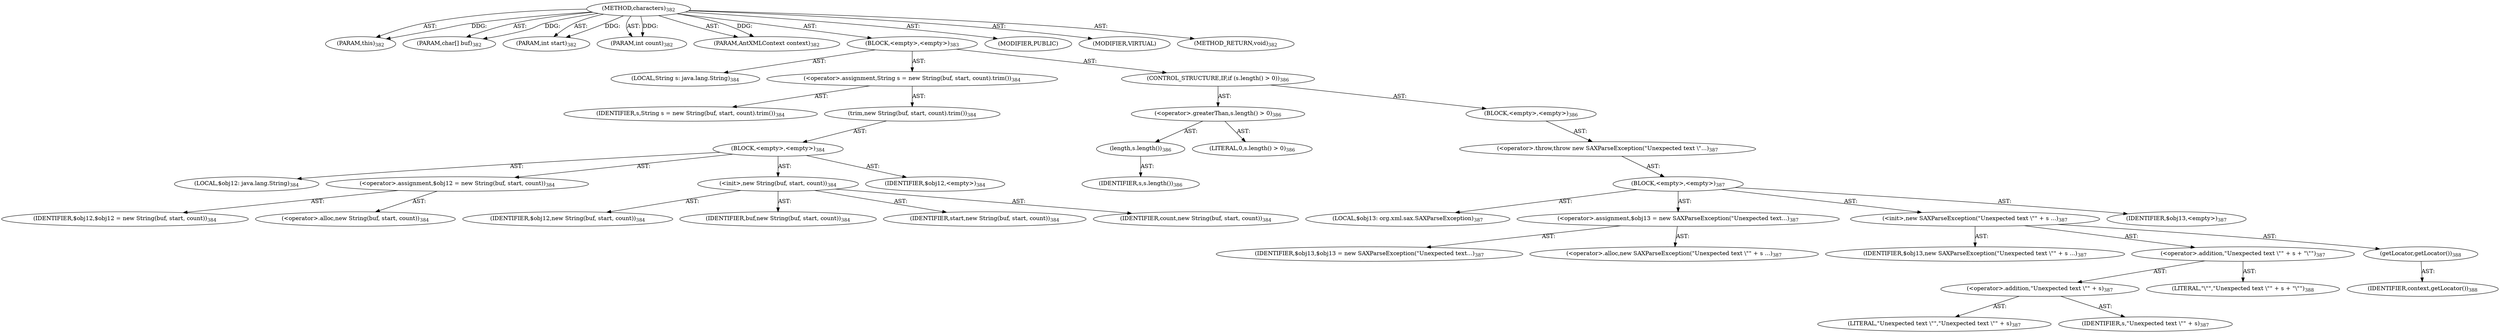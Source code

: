 digraph "characters" {  
"111669149703" [label = <(METHOD,characters)<SUB>382</SUB>> ]
"115964117024" [label = <(PARAM,this)<SUB>382</SUB>> ]
"115964117025" [label = <(PARAM,char[] buf)<SUB>382</SUB>> ]
"115964117026" [label = <(PARAM,int start)<SUB>382</SUB>> ]
"115964117027" [label = <(PARAM,int count)<SUB>382</SUB>> ]
"115964117028" [label = <(PARAM,AntXMLContext context)<SUB>382</SUB>> ]
"25769803822" [label = <(BLOCK,&lt;empty&gt;,&lt;empty&gt;)<SUB>383</SUB>> ]
"94489280543" [label = <(LOCAL,String s: java.lang.String)<SUB>384</SUB>> ]
"30064771267" [label = <(&lt;operator&gt;.assignment,String s = new String(buf, start, count).trim())<SUB>384</SUB>> ]
"68719476922" [label = <(IDENTIFIER,s,String s = new String(buf, start, count).trim())<SUB>384</SUB>> ]
"30064771268" [label = <(trim,new String(buf, start, count).trim())<SUB>384</SUB>> ]
"25769803823" [label = <(BLOCK,&lt;empty&gt;,&lt;empty&gt;)<SUB>384</SUB>> ]
"94489280544" [label = <(LOCAL,$obj12: java.lang.String)<SUB>384</SUB>> ]
"30064771269" [label = <(&lt;operator&gt;.assignment,$obj12 = new String(buf, start, count))<SUB>384</SUB>> ]
"68719476923" [label = <(IDENTIFIER,$obj12,$obj12 = new String(buf, start, count))<SUB>384</SUB>> ]
"30064771270" [label = <(&lt;operator&gt;.alloc,new String(buf, start, count))<SUB>384</SUB>> ]
"30064771271" [label = <(&lt;init&gt;,new String(buf, start, count))<SUB>384</SUB>> ]
"68719476924" [label = <(IDENTIFIER,$obj12,new String(buf, start, count))<SUB>384</SUB>> ]
"68719476925" [label = <(IDENTIFIER,buf,new String(buf, start, count))<SUB>384</SUB>> ]
"68719476926" [label = <(IDENTIFIER,start,new String(buf, start, count))<SUB>384</SUB>> ]
"68719476927" [label = <(IDENTIFIER,count,new String(buf, start, count))<SUB>384</SUB>> ]
"68719476928" [label = <(IDENTIFIER,$obj12,&lt;empty&gt;)<SUB>384</SUB>> ]
"47244640283" [label = <(CONTROL_STRUCTURE,IF,if (s.length() &gt; 0))<SUB>386</SUB>> ]
"30064771272" [label = <(&lt;operator&gt;.greaterThan,s.length() &gt; 0)<SUB>386</SUB>> ]
"30064771273" [label = <(length,s.length())<SUB>386</SUB>> ]
"68719476929" [label = <(IDENTIFIER,s,s.length())<SUB>386</SUB>> ]
"90194313249" [label = <(LITERAL,0,s.length() &gt; 0)<SUB>386</SUB>> ]
"25769803824" [label = <(BLOCK,&lt;empty&gt;,&lt;empty&gt;)<SUB>386</SUB>> ]
"30064771274" [label = <(&lt;operator&gt;.throw,throw new SAXParseException(&quot;Unexpected text \&quot;...)<SUB>387</SUB>> ]
"25769803825" [label = <(BLOCK,&lt;empty&gt;,&lt;empty&gt;)<SUB>387</SUB>> ]
"94489280545" [label = <(LOCAL,$obj13: org.xml.sax.SAXParseException)<SUB>387</SUB>> ]
"30064771275" [label = <(&lt;operator&gt;.assignment,$obj13 = new SAXParseException(&quot;Unexpected text...)<SUB>387</SUB>> ]
"68719476930" [label = <(IDENTIFIER,$obj13,$obj13 = new SAXParseException(&quot;Unexpected text...)<SUB>387</SUB>> ]
"30064771276" [label = <(&lt;operator&gt;.alloc,new SAXParseException(&quot;Unexpected text \&quot;&quot; + s ...)<SUB>387</SUB>> ]
"30064771277" [label = <(&lt;init&gt;,new SAXParseException(&quot;Unexpected text \&quot;&quot; + s ...)<SUB>387</SUB>> ]
"68719476931" [label = <(IDENTIFIER,$obj13,new SAXParseException(&quot;Unexpected text \&quot;&quot; + s ...)<SUB>387</SUB>> ]
"30064771278" [label = <(&lt;operator&gt;.addition,&quot;Unexpected text \&quot;&quot; + s + &quot;\&quot;&quot;)<SUB>387</SUB>> ]
"30064771279" [label = <(&lt;operator&gt;.addition,&quot;Unexpected text \&quot;&quot; + s)<SUB>387</SUB>> ]
"90194313250" [label = <(LITERAL,&quot;Unexpected text \&quot;&quot;,&quot;Unexpected text \&quot;&quot; + s)<SUB>387</SUB>> ]
"68719476932" [label = <(IDENTIFIER,s,&quot;Unexpected text \&quot;&quot; + s)<SUB>387</SUB>> ]
"90194313251" [label = <(LITERAL,&quot;\&quot;&quot;,&quot;Unexpected text \&quot;&quot; + s + &quot;\&quot;&quot;)<SUB>388</SUB>> ]
"30064771280" [label = <(getLocator,getLocator())<SUB>388</SUB>> ]
"68719476933" [label = <(IDENTIFIER,context,getLocator())<SUB>388</SUB>> ]
"68719476934" [label = <(IDENTIFIER,$obj13,&lt;empty&gt;)<SUB>387</SUB>> ]
"133143986200" [label = <(MODIFIER,PUBLIC)> ]
"133143986201" [label = <(MODIFIER,VIRTUAL)> ]
"128849018887" [label = <(METHOD_RETURN,void)<SUB>382</SUB>> ]
  "111669149703" -> "115964117024"  [ label = "AST: "] 
  "111669149703" -> "115964117025"  [ label = "AST: "] 
  "111669149703" -> "115964117026"  [ label = "AST: "] 
  "111669149703" -> "115964117027"  [ label = "AST: "] 
  "111669149703" -> "115964117028"  [ label = "AST: "] 
  "111669149703" -> "25769803822"  [ label = "AST: "] 
  "111669149703" -> "133143986200"  [ label = "AST: "] 
  "111669149703" -> "133143986201"  [ label = "AST: "] 
  "111669149703" -> "128849018887"  [ label = "AST: "] 
  "25769803822" -> "94489280543"  [ label = "AST: "] 
  "25769803822" -> "30064771267"  [ label = "AST: "] 
  "25769803822" -> "47244640283"  [ label = "AST: "] 
  "30064771267" -> "68719476922"  [ label = "AST: "] 
  "30064771267" -> "30064771268"  [ label = "AST: "] 
  "30064771268" -> "25769803823"  [ label = "AST: "] 
  "25769803823" -> "94489280544"  [ label = "AST: "] 
  "25769803823" -> "30064771269"  [ label = "AST: "] 
  "25769803823" -> "30064771271"  [ label = "AST: "] 
  "25769803823" -> "68719476928"  [ label = "AST: "] 
  "30064771269" -> "68719476923"  [ label = "AST: "] 
  "30064771269" -> "30064771270"  [ label = "AST: "] 
  "30064771271" -> "68719476924"  [ label = "AST: "] 
  "30064771271" -> "68719476925"  [ label = "AST: "] 
  "30064771271" -> "68719476926"  [ label = "AST: "] 
  "30064771271" -> "68719476927"  [ label = "AST: "] 
  "47244640283" -> "30064771272"  [ label = "AST: "] 
  "47244640283" -> "25769803824"  [ label = "AST: "] 
  "30064771272" -> "30064771273"  [ label = "AST: "] 
  "30064771272" -> "90194313249"  [ label = "AST: "] 
  "30064771273" -> "68719476929"  [ label = "AST: "] 
  "25769803824" -> "30064771274"  [ label = "AST: "] 
  "30064771274" -> "25769803825"  [ label = "AST: "] 
  "25769803825" -> "94489280545"  [ label = "AST: "] 
  "25769803825" -> "30064771275"  [ label = "AST: "] 
  "25769803825" -> "30064771277"  [ label = "AST: "] 
  "25769803825" -> "68719476934"  [ label = "AST: "] 
  "30064771275" -> "68719476930"  [ label = "AST: "] 
  "30064771275" -> "30064771276"  [ label = "AST: "] 
  "30064771277" -> "68719476931"  [ label = "AST: "] 
  "30064771277" -> "30064771278"  [ label = "AST: "] 
  "30064771277" -> "30064771280"  [ label = "AST: "] 
  "30064771278" -> "30064771279"  [ label = "AST: "] 
  "30064771278" -> "90194313251"  [ label = "AST: "] 
  "30064771279" -> "90194313250"  [ label = "AST: "] 
  "30064771279" -> "68719476932"  [ label = "AST: "] 
  "30064771280" -> "68719476933"  [ label = "AST: "] 
  "111669149703" -> "115964117024"  [ label = "DDG: "] 
  "111669149703" -> "115964117025"  [ label = "DDG: "] 
  "111669149703" -> "115964117026"  [ label = "DDG: "] 
  "111669149703" -> "115964117027"  [ label = "DDG: "] 
  "111669149703" -> "115964117028"  [ label = "DDG: "] 
}
